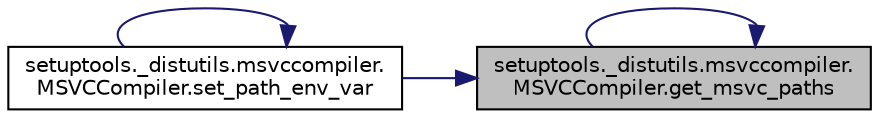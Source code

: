 digraph "setuptools._distutils.msvccompiler.MSVCCompiler.get_msvc_paths"
{
 // LATEX_PDF_SIZE
  edge [fontname="Helvetica",fontsize="10",labelfontname="Helvetica",labelfontsize="10"];
  node [fontname="Helvetica",fontsize="10",shape=record];
  rankdir="RL";
  Node1 [label="setuptools._distutils.msvccompiler.\lMSVCCompiler.get_msvc_paths",height=0.2,width=0.4,color="black", fillcolor="grey75", style="filled", fontcolor="black",tooltip=" "];
  Node1 -> Node1 [dir="back",color="midnightblue",fontsize="10",style="solid",fontname="Helvetica"];
  Node1 -> Node2 [dir="back",color="midnightblue",fontsize="10",style="solid",fontname="Helvetica"];
  Node2 [label="setuptools._distutils.msvccompiler.\lMSVCCompiler.set_path_env_var",height=0.2,width=0.4,color="black", fillcolor="white", style="filled",URL="$d3/d17/classsetuptools_1_1__distutils_1_1msvccompiler_1_1_m_s_v_c_compiler.html#a1971fee2bb38aabc5bfdbb38f13eeda4",tooltip=" "];
  Node2 -> Node2 [dir="back",color="midnightblue",fontsize="10",style="solid",fontname="Helvetica"];
}
